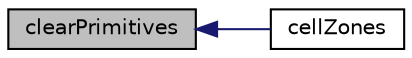 digraph "clearPrimitives"
{
  bgcolor="transparent";
  edge [fontname="Helvetica",fontsize="10",labelfontname="Helvetica",labelfontsize="10"];
  node [fontname="Helvetica",fontsize="10",shape=record];
  rankdir="LR";
  Node25704 [label="clearPrimitives",height=0.2,width=0.4,color="black", fillcolor="grey75", style="filled", fontcolor="black"];
  Node25704 -> Node25705 [dir="back",color="midnightblue",fontsize="10",style="solid",fontname="Helvetica"];
  Node25705 [label="cellZones",height=0.2,width=0.4,color="black",URL="$a28565.html#a981f3e92ff079e144ef55a4fcb32dfd2",tooltip="Return non-const access to the cellZones. "];
}
